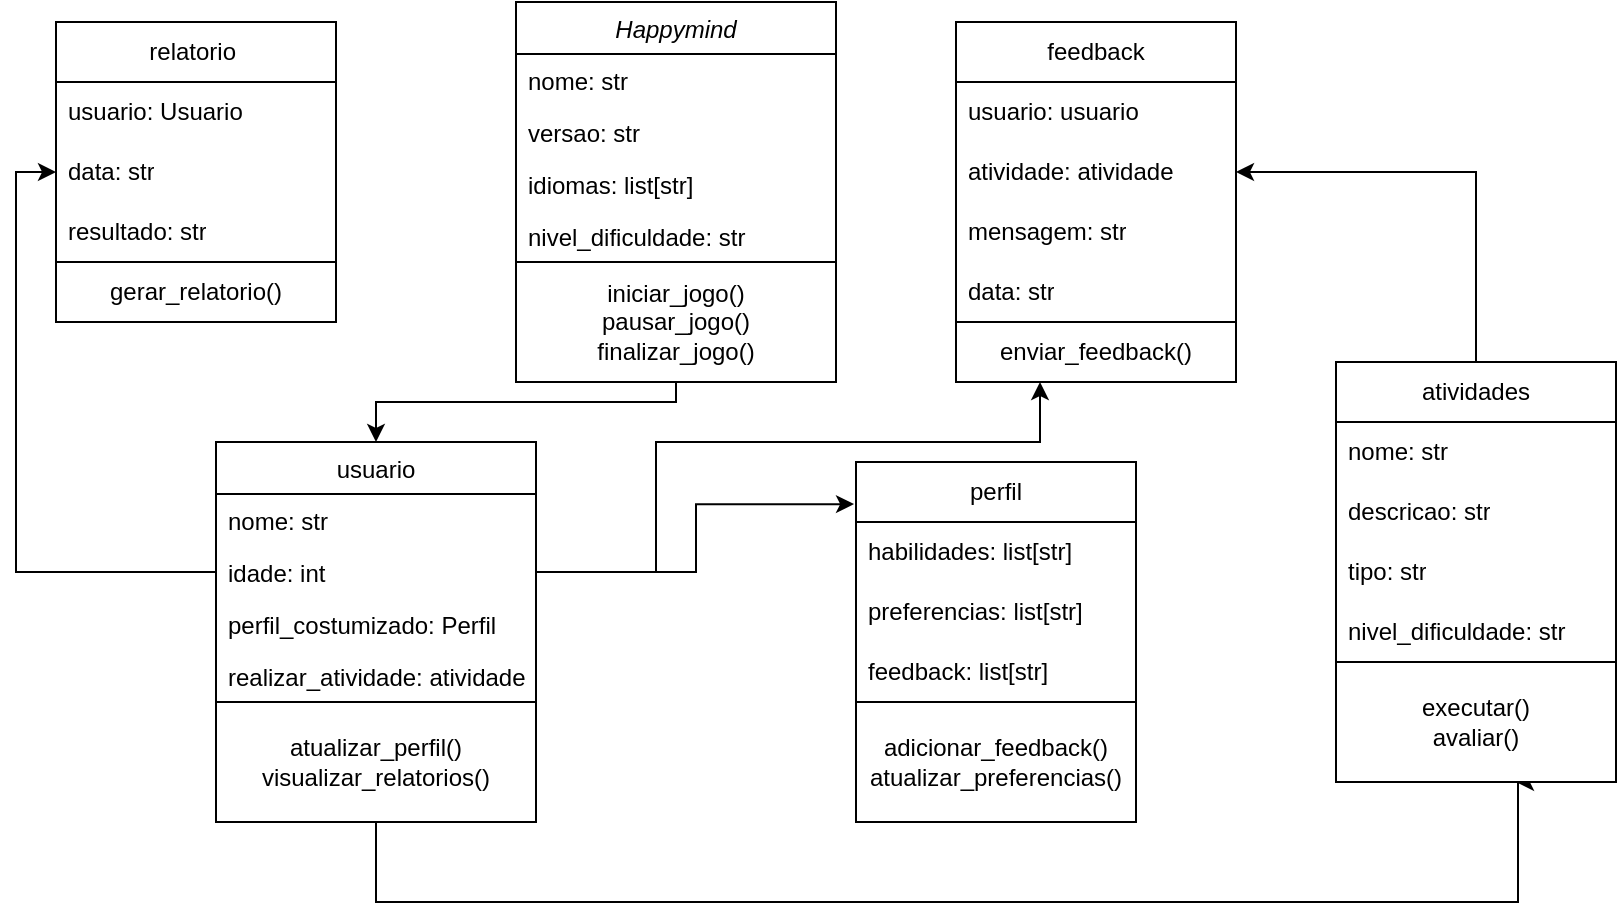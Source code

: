 <mxfile version="24.8.2">
  <diagram id="C5RBs43oDa-KdzZeNtuy" name="Page-1">
    <mxGraphModel grid="1" page="1" gridSize="10" guides="1" tooltips="1" connect="1" arrows="1" fold="1" pageScale="1" pageWidth="827" pageHeight="1169" math="0" shadow="0">
      <root>
        <mxCell id="WIyWlLk6GJQsqaUBKTNV-0" />
        <mxCell id="WIyWlLk6GJQsqaUBKTNV-1" parent="WIyWlLk6GJQsqaUBKTNV-0" />
        <mxCell id="Lflk24QkCgMowLXsdeph-2" style="edgeStyle=orthogonalEdgeStyle;rounded=0;orthogonalLoop=1;jettySize=auto;html=1;exitX=0.5;exitY=1;exitDx=0;exitDy=0;" edge="1" parent="WIyWlLk6GJQsqaUBKTNV-1" source="zkfFHV4jXpPFQw0GAbJ--0">
          <mxGeometry relative="1" as="geometry">
            <mxPoint x="290" y="280" as="targetPoint" />
          </mxGeometry>
        </mxCell>
        <mxCell id="zkfFHV4jXpPFQw0GAbJ--0" value="Happymind" style="swimlane;fontStyle=2;align=center;verticalAlign=top;childLayout=stackLayout;horizontal=1;startSize=26;horizontalStack=0;resizeParent=1;resizeLast=0;collapsible=1;marginBottom=0;rounded=0;shadow=0;strokeWidth=1;" vertex="1" parent="WIyWlLk6GJQsqaUBKTNV-1">
          <mxGeometry x="220" y="120" width="160" height="190" as="geometry">
            <mxRectangle x="230" y="140" width="160" height="26" as="alternateBounds" />
          </mxGeometry>
        </mxCell>
        <mxCell id="zkfFHV4jXpPFQw0GAbJ--1" value="nome: str" style="text;align=left;verticalAlign=top;spacingLeft=4;spacingRight=4;overflow=hidden;rotatable=0;points=[[0,0.5],[1,0.5]];portConstraint=eastwest;" vertex="1" parent="zkfFHV4jXpPFQw0GAbJ--0">
          <mxGeometry y="26" width="160" height="26" as="geometry" />
        </mxCell>
        <mxCell id="zkfFHV4jXpPFQw0GAbJ--2" value="versao: str" style="text;align=left;verticalAlign=top;spacingLeft=4;spacingRight=4;overflow=hidden;rotatable=0;points=[[0,0.5],[1,0.5]];portConstraint=eastwest;rounded=0;shadow=0;html=0;" vertex="1" parent="zkfFHV4jXpPFQw0GAbJ--0">
          <mxGeometry y="52" width="160" height="26" as="geometry" />
        </mxCell>
        <mxCell id="zkfFHV4jXpPFQw0GAbJ--3" value="idiomas: list[str]" style="text;align=left;verticalAlign=top;spacingLeft=4;spacingRight=4;overflow=hidden;rotatable=0;points=[[0,0.5],[1,0.5]];portConstraint=eastwest;rounded=0;shadow=0;html=0;" vertex="1" parent="zkfFHV4jXpPFQw0GAbJ--0">
          <mxGeometry y="78" width="160" height="26" as="geometry" />
        </mxCell>
        <mxCell id="Lflk24QkCgMowLXsdeph-1" value="nivel_dificuldade: str" style="text;align=left;verticalAlign=top;spacingLeft=4;spacingRight=4;overflow=hidden;rotatable=0;points=[[0,0.5],[1,0.5]];portConstraint=eastwest;rounded=0;shadow=0;html=0;" vertex="1" parent="zkfFHV4jXpPFQw0GAbJ--0">
          <mxGeometry y="104" width="160" height="26" as="geometry" />
        </mxCell>
        <mxCell id="Lflk24QkCgMowLXsdeph-3" value="iniciar_jogo()&lt;div&gt;pausar_jogo()&lt;/div&gt;&lt;div&gt;finalizar_jogo()&lt;/div&gt;" style="rounded=0;whiteSpace=wrap;html=1;" vertex="1" parent="zkfFHV4jXpPFQw0GAbJ--0">
          <mxGeometry y="130" width="160" height="60" as="geometry" />
        </mxCell>
        <mxCell id="Lflk24QkCgMowLXsdeph-37" style="edgeStyle=orthogonalEdgeStyle;rounded=0;orthogonalLoop=1;jettySize=auto;html=1;exitX=0.5;exitY=1;exitDx=0;exitDy=0;" edge="1" parent="WIyWlLk6GJQsqaUBKTNV-1" source="zkfFHV4jXpPFQw0GAbJ--6">
          <mxGeometry relative="1" as="geometry">
            <mxPoint x="720" y="510" as="targetPoint" />
            <Array as="points">
              <mxPoint x="150" y="570" />
              <mxPoint x="721" y="570" />
            </Array>
          </mxGeometry>
        </mxCell>
        <mxCell id="zkfFHV4jXpPFQw0GAbJ--6" value="usuario" style="swimlane;fontStyle=0;align=center;verticalAlign=top;childLayout=stackLayout;horizontal=1;startSize=26;horizontalStack=0;resizeParent=1;resizeLast=0;collapsible=1;marginBottom=0;rounded=0;shadow=0;strokeWidth=1;" vertex="1" parent="WIyWlLk6GJQsqaUBKTNV-1">
          <mxGeometry x="70" y="340" width="160" height="190" as="geometry">
            <mxRectangle x="130" y="380" width="160" height="26" as="alternateBounds" />
          </mxGeometry>
        </mxCell>
        <mxCell id="zkfFHV4jXpPFQw0GAbJ--7" value="nome: str" style="text;align=left;verticalAlign=top;spacingLeft=4;spacingRight=4;overflow=hidden;rotatable=0;points=[[0,0.5],[1,0.5]];portConstraint=eastwest;" vertex="1" parent="zkfFHV4jXpPFQw0GAbJ--6">
          <mxGeometry y="26" width="160" height="26" as="geometry" />
        </mxCell>
        <mxCell id="zkfFHV4jXpPFQw0GAbJ--8" value="idade: int" style="text;align=left;verticalAlign=top;spacingLeft=4;spacingRight=4;overflow=hidden;rotatable=0;points=[[0,0.5],[1,0.5]];portConstraint=eastwest;rounded=0;shadow=0;html=0;" vertex="1" parent="zkfFHV4jXpPFQw0GAbJ--6">
          <mxGeometry y="52" width="160" height="26" as="geometry" />
        </mxCell>
        <mxCell id="zkfFHV4jXpPFQw0GAbJ--11" value="perfil_costumizado: Perfil" style="text;align=left;verticalAlign=top;spacingLeft=4;spacingRight=4;overflow=hidden;rotatable=0;points=[[0,0.5],[1,0.5]];portConstraint=eastwest;" vertex="1" parent="zkfFHV4jXpPFQw0GAbJ--6">
          <mxGeometry y="78" width="160" height="26" as="geometry" />
        </mxCell>
        <mxCell id="Lflk24QkCgMowLXsdeph-39" value="realizar_atividade: atividade" style="text;align=left;verticalAlign=top;spacingLeft=4;spacingRight=4;overflow=hidden;rotatable=0;points=[[0,0.5],[1,0.5]];portConstraint=eastwest;" vertex="1" parent="zkfFHV4jXpPFQw0GAbJ--6">
          <mxGeometry y="104" width="160" height="26" as="geometry" />
        </mxCell>
        <mxCell id="Lflk24QkCgMowLXsdeph-7" value="atualizar_perfil()&lt;div&gt;visualizar_relatorios()&lt;/div&gt;" style="rounded=0;whiteSpace=wrap;html=1;" vertex="1" parent="zkfFHV4jXpPFQw0GAbJ--6">
          <mxGeometry y="130" width="160" height="60" as="geometry" />
        </mxCell>
        <mxCell id="Lflk24QkCgMowLXsdeph-8" style="edgeStyle=orthogonalEdgeStyle;rounded=0;orthogonalLoop=1;jettySize=auto;html=1;exitX=0.5;exitY=1;exitDx=0;exitDy=0;entryX=0.5;entryY=0;entryDx=0;entryDy=0;" edge="1" parent="WIyWlLk6GJQsqaUBKTNV-1" source="Lflk24QkCgMowLXsdeph-3" target="zkfFHV4jXpPFQw0GAbJ--6">
          <mxGeometry relative="1" as="geometry">
            <Array as="points">
              <mxPoint x="300" y="320" />
              <mxPoint x="150" y="320" />
            </Array>
          </mxGeometry>
        </mxCell>
        <mxCell id="Lflk24QkCgMowLXsdeph-9" value="perfil" style="swimlane;fontStyle=0;childLayout=stackLayout;horizontal=1;startSize=30;horizontalStack=0;resizeParent=1;resizeParentMax=0;resizeLast=0;collapsible=1;marginBottom=0;whiteSpace=wrap;html=1;" vertex="1" parent="WIyWlLk6GJQsqaUBKTNV-1">
          <mxGeometry x="390" y="350" width="140" height="180" as="geometry" />
        </mxCell>
        <mxCell id="Lflk24QkCgMowLXsdeph-10" value="habilidades: list[str]" style="text;strokeColor=none;fillColor=none;align=left;verticalAlign=middle;spacingLeft=4;spacingRight=4;overflow=hidden;points=[[0,0.5],[1,0.5]];portConstraint=eastwest;rotatable=0;whiteSpace=wrap;html=1;" vertex="1" parent="Lflk24QkCgMowLXsdeph-9">
          <mxGeometry y="30" width="140" height="30" as="geometry" />
        </mxCell>
        <mxCell id="Lflk24QkCgMowLXsdeph-11" value="preferencias: list[str]" style="text;strokeColor=none;fillColor=none;align=left;verticalAlign=middle;spacingLeft=4;spacingRight=4;overflow=hidden;points=[[0,0.5],[1,0.5]];portConstraint=eastwest;rotatable=0;whiteSpace=wrap;html=1;" vertex="1" parent="Lflk24QkCgMowLXsdeph-9">
          <mxGeometry y="60" width="140" height="30" as="geometry" />
        </mxCell>
        <mxCell id="Lflk24QkCgMowLXsdeph-12" value="feedback: list[str]" style="text;strokeColor=none;fillColor=none;align=left;verticalAlign=middle;spacingLeft=4;spacingRight=4;overflow=hidden;points=[[0,0.5],[1,0.5]];portConstraint=eastwest;rotatable=0;whiteSpace=wrap;html=1;" vertex="1" parent="Lflk24QkCgMowLXsdeph-9">
          <mxGeometry y="90" width="140" height="30" as="geometry" />
        </mxCell>
        <mxCell id="Lflk24QkCgMowLXsdeph-14" value="adicionar_feedback()&lt;div&gt;atualizar_preferencias()&lt;/div&gt;" style="rounded=0;whiteSpace=wrap;html=1;" vertex="1" parent="Lflk24QkCgMowLXsdeph-9">
          <mxGeometry y="120" width="140" height="60" as="geometry" />
        </mxCell>
        <mxCell id="Lflk24QkCgMowLXsdeph-15" style="edgeStyle=orthogonalEdgeStyle;rounded=0;orthogonalLoop=1;jettySize=auto;html=1;exitX=1;exitY=0.5;exitDx=0;exitDy=0;entryX=-0.007;entryY=0.117;entryDx=0;entryDy=0;entryPerimeter=0;" edge="1" parent="WIyWlLk6GJQsqaUBKTNV-1" source="zkfFHV4jXpPFQw0GAbJ--8" target="Lflk24QkCgMowLXsdeph-9">
          <mxGeometry relative="1" as="geometry" />
        </mxCell>
        <mxCell id="Lflk24QkCgMowLXsdeph-38" style="edgeStyle=orthogonalEdgeStyle;rounded=0;orthogonalLoop=1;jettySize=auto;html=1;exitX=0.5;exitY=0;exitDx=0;exitDy=0;entryX=1;entryY=0.5;entryDx=0;entryDy=0;" edge="1" parent="WIyWlLk6GJQsqaUBKTNV-1" source="Lflk24QkCgMowLXsdeph-16" target="Lflk24QkCgMowLXsdeph-31">
          <mxGeometry relative="1" as="geometry" />
        </mxCell>
        <mxCell id="Lflk24QkCgMowLXsdeph-16" value="atividades" style="swimlane;fontStyle=0;childLayout=stackLayout;horizontal=1;startSize=30;horizontalStack=0;resizeParent=1;resizeParentMax=0;resizeLast=0;collapsible=1;marginBottom=0;whiteSpace=wrap;html=1;" vertex="1" parent="WIyWlLk6GJQsqaUBKTNV-1">
          <mxGeometry x="630" y="300" width="140" height="210" as="geometry" />
        </mxCell>
        <mxCell id="Lflk24QkCgMowLXsdeph-17" value="nome: str" style="text;strokeColor=none;fillColor=none;align=left;verticalAlign=middle;spacingLeft=4;spacingRight=4;overflow=hidden;points=[[0,0.5],[1,0.5]];portConstraint=eastwest;rotatable=0;whiteSpace=wrap;html=1;" vertex="1" parent="Lflk24QkCgMowLXsdeph-16">
          <mxGeometry y="30" width="140" height="30" as="geometry" />
        </mxCell>
        <mxCell id="Lflk24QkCgMowLXsdeph-18" value="descricao: str" style="text;strokeColor=none;fillColor=none;align=left;verticalAlign=middle;spacingLeft=4;spacingRight=4;overflow=hidden;points=[[0,0.5],[1,0.5]];portConstraint=eastwest;rotatable=0;whiteSpace=wrap;html=1;" vertex="1" parent="Lflk24QkCgMowLXsdeph-16">
          <mxGeometry y="60" width="140" height="30" as="geometry" />
        </mxCell>
        <mxCell id="Lflk24QkCgMowLXsdeph-19" value="tipo: str" style="text;strokeColor=none;fillColor=none;align=left;verticalAlign=middle;spacingLeft=4;spacingRight=4;overflow=hidden;points=[[0,0.5],[1,0.5]];portConstraint=eastwest;rotatable=0;whiteSpace=wrap;html=1;" vertex="1" parent="Lflk24QkCgMowLXsdeph-16">
          <mxGeometry y="90" width="140" height="30" as="geometry" />
        </mxCell>
        <mxCell id="Lflk24QkCgMowLXsdeph-20" value="nivel_dificuldade: str" style="text;strokeColor=none;fillColor=none;align=left;verticalAlign=middle;spacingLeft=4;spacingRight=4;overflow=hidden;points=[[0,0.5],[1,0.5]];portConstraint=eastwest;rotatable=0;whiteSpace=wrap;html=1;" vertex="1" parent="Lflk24QkCgMowLXsdeph-16">
          <mxGeometry y="120" width="140" height="30" as="geometry" />
        </mxCell>
        <mxCell id="Lflk24QkCgMowLXsdeph-21" value="executar()&lt;div&gt;avaliar()&lt;/div&gt;" style="rounded=0;whiteSpace=wrap;html=1;" vertex="1" parent="Lflk24QkCgMowLXsdeph-16">
          <mxGeometry y="150" width="140" height="60" as="geometry" />
        </mxCell>
        <mxCell id="Lflk24QkCgMowLXsdeph-22" value="relatorio&amp;nbsp;" style="swimlane;fontStyle=0;childLayout=stackLayout;horizontal=1;startSize=30;horizontalStack=0;resizeParent=1;resizeParentMax=0;resizeLast=0;collapsible=1;marginBottom=0;whiteSpace=wrap;html=1;" vertex="1" parent="WIyWlLk6GJQsqaUBKTNV-1">
          <mxGeometry x="-10" y="130" width="140" height="150" as="geometry" />
        </mxCell>
        <mxCell id="Lflk24QkCgMowLXsdeph-23" value="usuario: Usuario" style="text;strokeColor=none;fillColor=none;align=left;verticalAlign=middle;spacingLeft=4;spacingRight=4;overflow=hidden;points=[[0,0.5],[1,0.5]];portConstraint=eastwest;rotatable=0;whiteSpace=wrap;html=1;" vertex="1" parent="Lflk24QkCgMowLXsdeph-22">
          <mxGeometry y="30" width="140" height="30" as="geometry" />
        </mxCell>
        <mxCell id="Lflk24QkCgMowLXsdeph-24" value="data: str" style="text;strokeColor=none;fillColor=none;align=left;verticalAlign=middle;spacingLeft=4;spacingRight=4;overflow=hidden;points=[[0,0.5],[1,0.5]];portConstraint=eastwest;rotatable=0;whiteSpace=wrap;html=1;" vertex="1" parent="Lflk24QkCgMowLXsdeph-22">
          <mxGeometry y="60" width="140" height="30" as="geometry" />
        </mxCell>
        <mxCell id="Lflk24QkCgMowLXsdeph-25" value="resultado: str" style="text;strokeColor=none;fillColor=none;align=left;verticalAlign=middle;spacingLeft=4;spacingRight=4;overflow=hidden;points=[[0,0.5],[1,0.5]];portConstraint=eastwest;rotatable=0;whiteSpace=wrap;html=1;" vertex="1" parent="Lflk24QkCgMowLXsdeph-22">
          <mxGeometry y="90" width="140" height="30" as="geometry" />
        </mxCell>
        <mxCell id="Lflk24QkCgMowLXsdeph-27" value="gerar_relatorio()" style="rounded=0;whiteSpace=wrap;html=1;" vertex="1" parent="Lflk24QkCgMowLXsdeph-22">
          <mxGeometry y="120" width="140" height="30" as="geometry" />
        </mxCell>
        <mxCell id="Lflk24QkCgMowLXsdeph-26" style="edgeStyle=orthogonalEdgeStyle;rounded=0;orthogonalLoop=1;jettySize=auto;html=1;exitX=0;exitY=0.5;exitDx=0;exitDy=0;entryX=0;entryY=0.5;entryDx=0;entryDy=0;" edge="1" parent="WIyWlLk6GJQsqaUBKTNV-1" source="zkfFHV4jXpPFQw0GAbJ--8" target="Lflk24QkCgMowLXsdeph-22">
          <mxGeometry relative="1" as="geometry" />
        </mxCell>
        <mxCell id="Lflk24QkCgMowLXsdeph-29" value="feedback" style="swimlane;fontStyle=0;childLayout=stackLayout;horizontal=1;startSize=30;horizontalStack=0;resizeParent=1;resizeParentMax=0;resizeLast=0;collapsible=1;marginBottom=0;whiteSpace=wrap;html=1;" vertex="1" parent="WIyWlLk6GJQsqaUBKTNV-1">
          <mxGeometry x="440" y="130" width="140" height="180" as="geometry" />
        </mxCell>
        <mxCell id="Lflk24QkCgMowLXsdeph-30" value="usuario: usuario" style="text;strokeColor=none;fillColor=none;align=left;verticalAlign=middle;spacingLeft=4;spacingRight=4;overflow=hidden;points=[[0,0.5],[1,0.5]];portConstraint=eastwest;rotatable=0;whiteSpace=wrap;html=1;" vertex="1" parent="Lflk24QkCgMowLXsdeph-29">
          <mxGeometry y="30" width="140" height="30" as="geometry" />
        </mxCell>
        <mxCell id="Lflk24QkCgMowLXsdeph-31" value="atividade: atividade" style="text;strokeColor=none;fillColor=none;align=left;verticalAlign=middle;spacingLeft=4;spacingRight=4;overflow=hidden;points=[[0,0.5],[1,0.5]];portConstraint=eastwest;rotatable=0;whiteSpace=wrap;html=1;" vertex="1" parent="Lflk24QkCgMowLXsdeph-29">
          <mxGeometry y="60" width="140" height="30" as="geometry" />
        </mxCell>
        <mxCell id="Lflk24QkCgMowLXsdeph-32" value="mensagem: str" style="text;strokeColor=none;fillColor=none;align=left;verticalAlign=middle;spacingLeft=4;spacingRight=4;overflow=hidden;points=[[0,0.5],[1,0.5]];portConstraint=eastwest;rotatable=0;whiteSpace=wrap;html=1;" vertex="1" parent="Lflk24QkCgMowLXsdeph-29">
          <mxGeometry y="90" width="140" height="30" as="geometry" />
        </mxCell>
        <mxCell id="Lflk24QkCgMowLXsdeph-34" value="&lt;div&gt;&lt;span style=&quot;background-color: initial;&quot;&gt;data: str&lt;/span&gt;&lt;br&gt;&lt;/div&gt;" style="text;strokeColor=none;fillColor=none;align=left;verticalAlign=middle;spacingLeft=4;spacingRight=4;overflow=hidden;points=[[0,0.5],[1,0.5]];portConstraint=eastwest;rotatable=0;whiteSpace=wrap;html=1;" vertex="1" parent="Lflk24QkCgMowLXsdeph-29">
          <mxGeometry y="120" width="140" height="30" as="geometry" />
        </mxCell>
        <mxCell id="Lflk24QkCgMowLXsdeph-35" value="enviar_feedback()" style="rounded=0;whiteSpace=wrap;html=1;" vertex="1" parent="Lflk24QkCgMowLXsdeph-29">
          <mxGeometry y="150" width="140" height="30" as="geometry" />
        </mxCell>
        <mxCell id="Lflk24QkCgMowLXsdeph-36" style="edgeStyle=orthogonalEdgeStyle;rounded=0;orthogonalLoop=1;jettySize=auto;html=1;exitX=1;exitY=0.5;exitDx=0;exitDy=0;entryX=0.3;entryY=1;entryDx=0;entryDy=0;entryPerimeter=0;" edge="1" parent="WIyWlLk6GJQsqaUBKTNV-1" source="zkfFHV4jXpPFQw0GAbJ--8" target="Lflk24QkCgMowLXsdeph-35">
          <mxGeometry relative="1" as="geometry">
            <Array as="points">
              <mxPoint x="290" y="405" />
              <mxPoint x="290" y="340" />
              <mxPoint x="482" y="340" />
            </Array>
          </mxGeometry>
        </mxCell>
      </root>
    </mxGraphModel>
  </diagram>
</mxfile>
